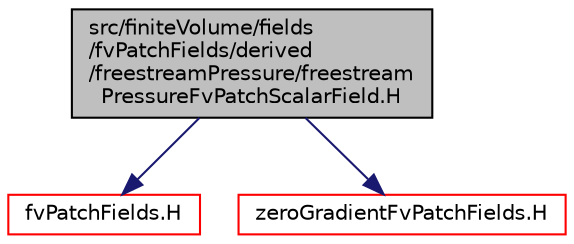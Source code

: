 digraph "src/finiteVolume/fields/fvPatchFields/derived/freestreamPressure/freestreamPressureFvPatchScalarField.H"
{
  bgcolor="transparent";
  edge [fontname="Helvetica",fontsize="10",labelfontname="Helvetica",labelfontsize="10"];
  node [fontname="Helvetica",fontsize="10",shape=record];
  Node0 [label="src/finiteVolume/fields\l/fvPatchFields/derived\l/freestreamPressure/freestream\lPressureFvPatchScalarField.H",height=0.2,width=0.4,color="black", fillcolor="grey75", style="filled", fontcolor="black"];
  Node0 -> Node1 [color="midnightblue",fontsize="10",style="solid",fontname="Helvetica"];
  Node1 [label="fvPatchFields.H",height=0.2,width=0.4,color="red",URL="$a02639.html"];
  Node0 -> Node205 [color="midnightblue",fontsize="10",style="solid",fontname="Helvetica"];
  Node205 [label="zeroGradientFvPatchFields.H",height=0.2,width=0.4,color="red",URL="$a01682.html"];
}
